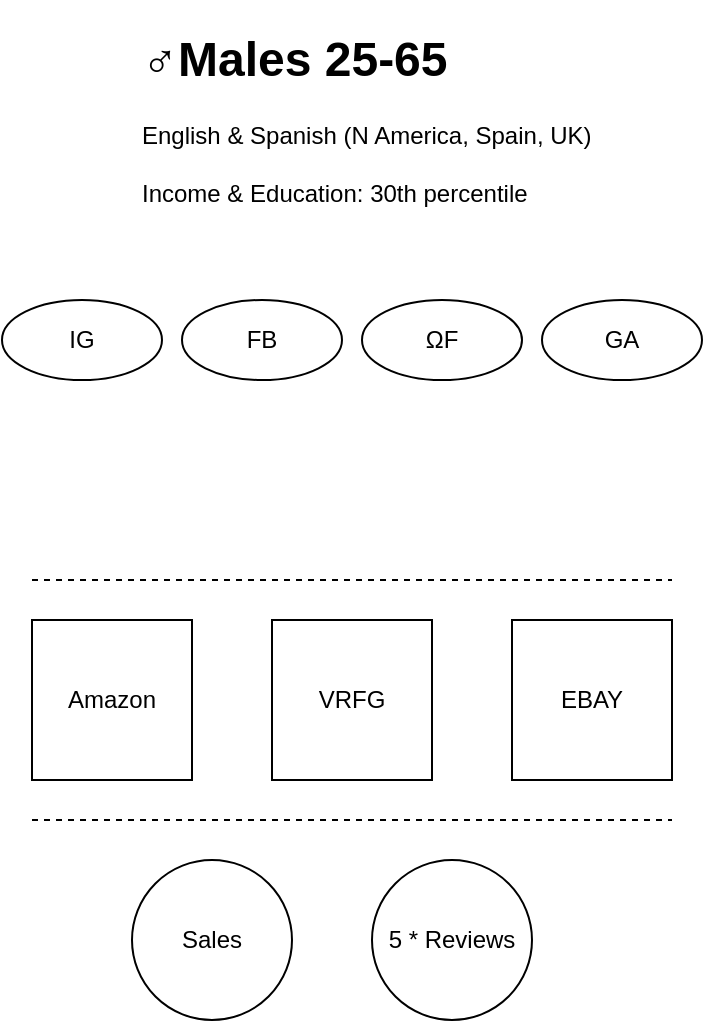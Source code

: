 <mxfile version="13.1.3">
    <diagram id="6hGFLwfOUW9BJ-s0fimq" name="Page-1">
        <mxGraphModel dx="795" dy="614" grid="1" gridSize="10" guides="1" tooltips="1" connect="1" arrows="1" fold="1" page="1" pageScale="1" pageWidth="827" pageHeight="1169" math="0" shadow="0">
            <root>
                <mxCell id="0"/>
                <mxCell id="1" parent="0"/>
                <mxCell id="2" value="&lt;h1&gt;♂Males 25-65&lt;/h1&gt;&lt;div&gt;English &amp;amp; Spanish (&lt;span&gt;N America, Spain, UK)&lt;/span&gt;&lt;/div&gt;&lt;div&gt;&lt;span&gt;&lt;br&gt;&lt;/span&gt;&lt;/div&gt;&lt;div&gt;&lt;span&gt;Income &amp;amp; Education: 30th percentile&lt;/span&gt;&lt;/div&gt;" style="text;html=1;strokeColor=none;fillColor=none;spacing=5;spacingTop=-20;whiteSpace=wrap;overflow=hidden;rounded=0;" vertex="1" parent="1">
                    <mxGeometry x="415" y="40" width="240" height="120" as="geometry"/>
                </mxCell>
                <mxCell id="3" value="Amazon" style="whiteSpace=wrap;html=1;aspect=fixed;" vertex="1" parent="1">
                    <mxGeometry x="365" y="340" width="80" height="80" as="geometry"/>
                </mxCell>
                <mxCell id="4" value="VRFG" style="whiteSpace=wrap;html=1;aspect=fixed;" vertex="1" parent="1">
                    <mxGeometry x="485" y="340" width="80" height="80" as="geometry"/>
                </mxCell>
                <mxCell id="5" value="Sales" style="ellipse;whiteSpace=wrap;html=1;aspect=fixed;" vertex="1" parent="1">
                    <mxGeometry x="415" y="460" width="80" height="80" as="geometry"/>
                </mxCell>
                <mxCell id="6" value="5 * Reviews" style="ellipse;whiteSpace=wrap;html=1;aspect=fixed;" vertex="1" parent="1">
                    <mxGeometry x="535" y="460" width="80" height="80" as="geometry"/>
                </mxCell>
                <mxCell id="7" value="EBAY" style="whiteSpace=wrap;html=1;aspect=fixed;" vertex="1" parent="1">
                    <mxGeometry x="605" y="340" width="80" height="80" as="geometry"/>
                </mxCell>
                <mxCell id="8" value="" style="endArrow=none;dashed=1;html=1;" edge="1" parent="1">
                    <mxGeometry width="50" height="50" relative="1" as="geometry">
                        <mxPoint x="365" y="440" as="sourcePoint"/>
                        <mxPoint x="685" y="440" as="targetPoint"/>
                    </mxGeometry>
                </mxCell>
                <mxCell id="9" value="" style="endArrow=none;dashed=1;html=1;" edge="1" parent="1">
                    <mxGeometry width="50" height="50" relative="1" as="geometry">
                        <mxPoint x="365" y="320" as="sourcePoint"/>
                        <mxPoint x="685" y="320" as="targetPoint"/>
                    </mxGeometry>
                </mxCell>
                <mxCell id="10" value="IG" style="ellipse;whiteSpace=wrap;html=1;" vertex="1" parent="1">
                    <mxGeometry x="350" y="180" width="80" height="40" as="geometry"/>
                </mxCell>
                <mxCell id="11" value="FB" style="ellipse;whiteSpace=wrap;html=1;" vertex="1" parent="1">
                    <mxGeometry x="440" y="180" width="80" height="40" as="geometry"/>
                </mxCell>
                <mxCell id="12" value="ΩF" style="ellipse;whiteSpace=wrap;html=1;" vertex="1" parent="1">
                    <mxGeometry x="530" y="180" width="80" height="40" as="geometry"/>
                </mxCell>
                <mxCell id="13" value="GA" style="ellipse;whiteSpace=wrap;html=1;" vertex="1" parent="1">
                    <mxGeometry x="620" y="180" width="80" height="40" as="geometry"/>
                </mxCell>
            </root>
        </mxGraphModel>
    </diagram>
</mxfile>